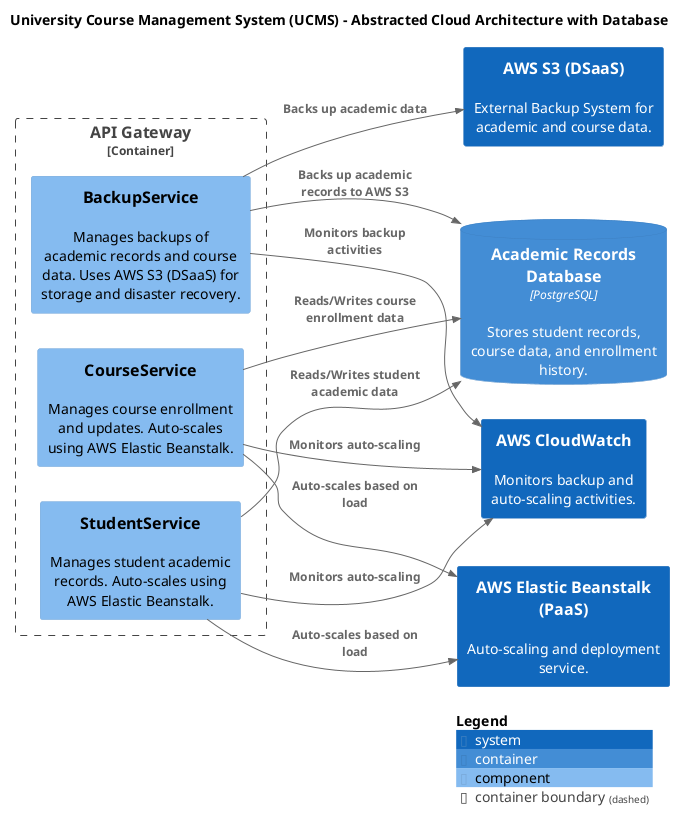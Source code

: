 @startuml
set separator none
title University Course Management System (UCMS) - Abstracted Cloud Architecture with Database

left to right direction

!include <C4/C4>
!include <C4/C4_Context>
!include <C4/C4_Container>
!include <C4/C4_Component>

' Cloud Systems Only
System(AWSS3DSaaS, "AWS S3 (DSaaS)", $descr="External Backup System for academic and course data.", $tags="", $link="")
System(AWSElasticBeanstalk, "AWS Elastic Beanstalk (PaaS)", $descr="Auto-scaling and deployment service.", $tags="", $link="")
System(AWSCloudWatch, "AWS CloudWatch", $descr="Monitors backup and auto-scaling activities.", $tags="", $link="")

' Database Components
ContainerDb(AcademicRecordsDatabase, "Academic Records Database", $techn="PostgreSQL", $descr="Stores student records, course data, and enrollment history.", $tags="", $link="")

' Components Interacting with Cloud Systems
Container_Boundary("APIGateway_boundary", "API Gateway", $tags="") {
  Component(BackupService, "BackupService", $techn="", $descr="Manages backups of academic records and course data. Uses AWS S3 (DSaaS) for storage and disaster recovery.", $tags="", $link="")
  Component(CourseService, "CourseService", $techn="", $descr="Manages course enrollment and updates. Auto-scales using AWS Elastic Beanstalk.", $tags="", $link="")
  Component(StudentService, "StudentService", $techn="", $descr="Manages student academic records. Auto-scales using AWS Elastic Beanstalk.", $tags="", $link="")
}

' Relationships between Components and Cloud Systems
Rel(BackupService, AWSS3DSaaS, "Backs up academic data", $techn="", $tags="", $link="")
Rel(BackupService, AWSCloudWatch, "Monitors backup activities", $techn="", $tags="", $link="")
Rel(CourseService, AWSElasticBeanstalk, "Auto-scales based on load", $techn="", $tags="", $link="")
Rel(StudentService, AWSElasticBeanstalk, "Auto-scales based on load", $techn="", $tags="", $link="")
Rel(CourseService, AWSCloudWatch, "Monitors auto-scaling", $techn="", $tags="", $link="")
Rel(StudentService, AWSCloudWatch, "Monitors auto-scaling", $techn="", $tags="", $link="")

' Database Relationships
Rel(BackupService, AcademicRecordsDatabase, "Backs up academic records to AWS S3", $techn="", $tags="", $link="")
Rel(CourseService, AcademicRecordsDatabase, "Reads/Writes course enrollment data", $techn="", $tags="", $link="")
Rel(StudentService, AcademicRecordsDatabase, "Reads/Writes student academic data", $techn="", $tags="", $link="")

SHOW_LEGEND(true)
@enduml
